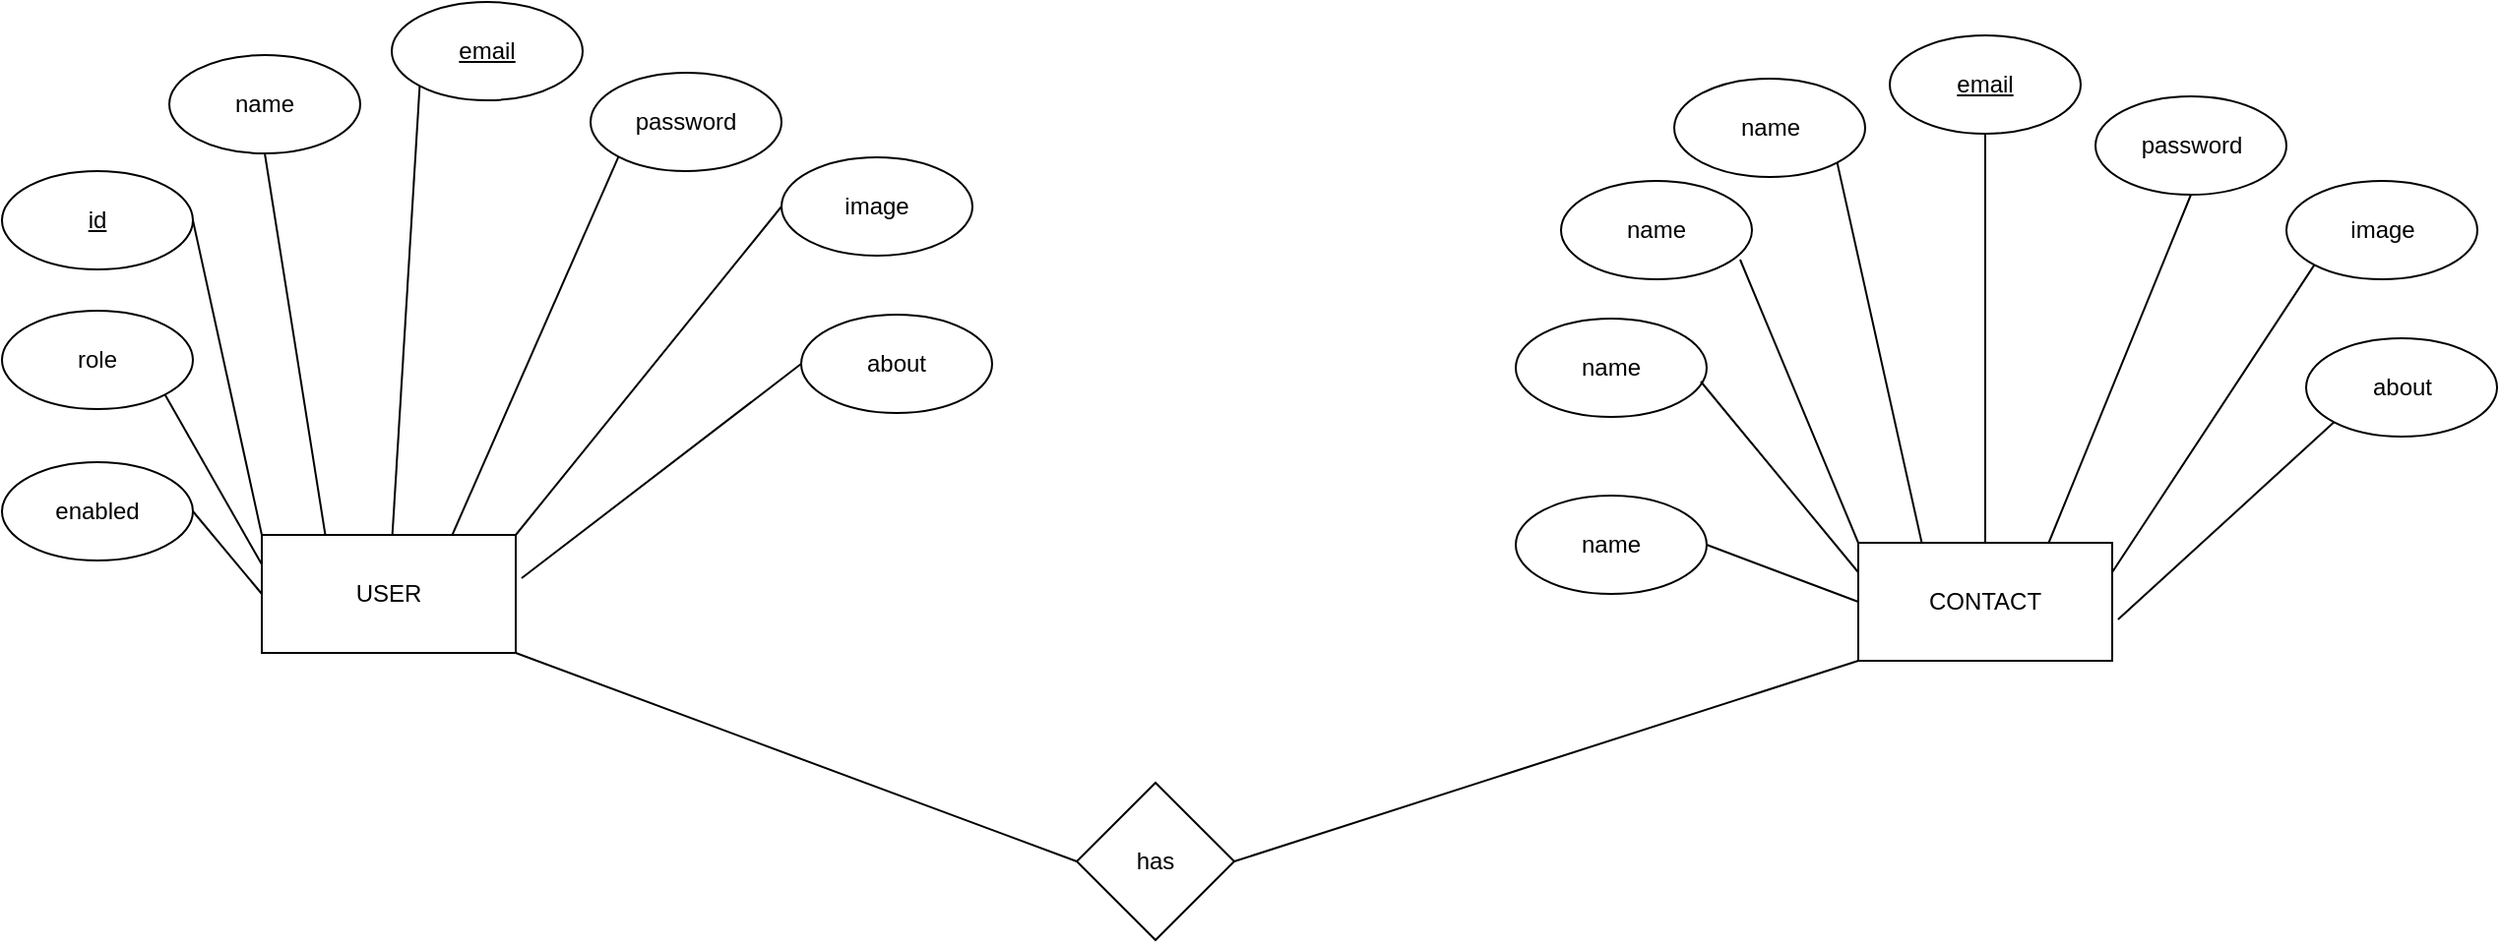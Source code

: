 <mxfile version="24.4.10" type="github">
  <diagram name="Page-1" id="CZJfWLp7Vn_21RB5briY">
    <mxGraphModel dx="1710" dy="1214" grid="0" gridSize="10" guides="1" tooltips="1" connect="1" arrows="1" fold="1" page="0" pageScale="1" pageWidth="850" pageHeight="1100" math="0" shadow="0">
      <root>
        <mxCell id="0" />
        <mxCell id="1" parent="0" />
        <mxCell id="FoVI2v6Gcr4UHotvX5UR-1" value="USER" style="rounded=0;whiteSpace=wrap;html=1;" vertex="1" parent="1">
          <mxGeometry x="-23" y="171" width="129" height="60" as="geometry" />
        </mxCell>
        <mxCell id="FoVI2v6Gcr4UHotvX5UR-2" value="CONTACT" style="rounded=0;whiteSpace=wrap;html=1;" vertex="1" parent="1">
          <mxGeometry x="788" y="175" width="129" height="60" as="geometry" />
        </mxCell>
        <mxCell id="FoVI2v6Gcr4UHotvX5UR-3" value="&lt;u&gt;id&lt;/u&gt;" style="ellipse;whiteSpace=wrap;html=1;" vertex="1" parent="1">
          <mxGeometry x="-155" y="-14" width="97" height="50" as="geometry" />
        </mxCell>
        <mxCell id="FoVI2v6Gcr4UHotvX5UR-5" value="name" style="ellipse;whiteSpace=wrap;html=1;" vertex="1" parent="1">
          <mxGeometry x="-70" y="-73" width="97" height="50" as="geometry" />
        </mxCell>
        <mxCell id="FoVI2v6Gcr4UHotvX5UR-6" value="&lt;u&gt;email&lt;/u&gt;" style="ellipse;whiteSpace=wrap;html=1;" vertex="1" parent="1">
          <mxGeometry x="43" y="-100" width="97" height="50" as="geometry" />
        </mxCell>
        <mxCell id="FoVI2v6Gcr4UHotvX5UR-7" value="password" style="ellipse;whiteSpace=wrap;html=1;" vertex="1" parent="1">
          <mxGeometry x="144" y="-64" width="97" height="50" as="geometry" />
        </mxCell>
        <mxCell id="FoVI2v6Gcr4UHotvX5UR-9" value="image" style="ellipse;whiteSpace=wrap;html=1;" vertex="1" parent="1">
          <mxGeometry x="241" y="-21" width="97" height="50" as="geometry" />
        </mxCell>
        <mxCell id="FoVI2v6Gcr4UHotvX5UR-10" value="about" style="ellipse;whiteSpace=wrap;html=1;" vertex="1" parent="1">
          <mxGeometry x="251" y="59" width="97" height="50" as="geometry" />
        </mxCell>
        <mxCell id="FoVI2v6Gcr4UHotvX5UR-11" value="role" style="ellipse;whiteSpace=wrap;html=1;" vertex="1" parent="1">
          <mxGeometry x="-155" y="57" width="97" height="50" as="geometry" />
        </mxCell>
        <mxCell id="FoVI2v6Gcr4UHotvX5UR-12" value="enabled" style="ellipse;whiteSpace=wrap;html=1;" vertex="1" parent="1">
          <mxGeometry x="-155" y="134" width="97" height="50" as="geometry" />
        </mxCell>
        <mxCell id="FoVI2v6Gcr4UHotvX5UR-13" value="" style="endArrow=none;html=1;rounded=0;fontSize=12;startSize=8;endSize=8;curved=1;entryX=0.5;entryY=1;entryDx=0;entryDy=0;exitX=0.25;exitY=0;exitDx=0;exitDy=0;" edge="1" parent="1" source="FoVI2v6Gcr4UHotvX5UR-1" target="FoVI2v6Gcr4UHotvX5UR-5">
          <mxGeometry width="50" height="50" relative="1" as="geometry">
            <mxPoint x="175" y="225" as="sourcePoint" />
            <mxPoint x="225" y="175" as="targetPoint" />
          </mxGeometry>
        </mxCell>
        <mxCell id="FoVI2v6Gcr4UHotvX5UR-15" value="" style="endArrow=none;html=1;rounded=0;fontSize=12;startSize=8;endSize=8;curved=1;entryX=1;entryY=0.5;entryDx=0;entryDy=0;exitX=0;exitY=0.5;exitDx=0;exitDy=0;" edge="1" parent="1" source="FoVI2v6Gcr4UHotvX5UR-1" target="FoVI2v6Gcr4UHotvX5UR-12">
          <mxGeometry width="50" height="50" relative="1" as="geometry">
            <mxPoint x="-28" y="350" as="sourcePoint" />
            <mxPoint x="-58" y="156" as="targetPoint" />
          </mxGeometry>
        </mxCell>
        <mxCell id="FoVI2v6Gcr4UHotvX5UR-16" value="" style="endArrow=none;html=1;rounded=0;fontSize=12;startSize=8;endSize=8;curved=1;entryX=1;entryY=1;entryDx=0;entryDy=0;exitX=0;exitY=0.25;exitDx=0;exitDy=0;" edge="1" parent="1" source="FoVI2v6Gcr4UHotvX5UR-1" target="FoVI2v6Gcr4UHotvX5UR-11">
          <mxGeometry width="50" height="50" relative="1" as="geometry">
            <mxPoint x="29" y="191" as="sourcePoint" />
            <mxPoint x="-1" y="-3" as="targetPoint" />
          </mxGeometry>
        </mxCell>
        <mxCell id="FoVI2v6Gcr4UHotvX5UR-17" value="" style="endArrow=none;html=1;rounded=0;fontSize=12;startSize=8;endSize=8;curved=1;entryX=0;entryY=1;entryDx=0;entryDy=0;" edge="1" parent="1" source="FoVI2v6Gcr4UHotvX5UR-1" target="FoVI2v6Gcr4UHotvX5UR-6">
          <mxGeometry width="50" height="50" relative="1" as="geometry">
            <mxPoint x="97" y="149" as="sourcePoint" />
            <mxPoint x="67" y="-45" as="targetPoint" />
          </mxGeometry>
        </mxCell>
        <mxCell id="FoVI2v6Gcr4UHotvX5UR-18" value="" style="endArrow=none;html=1;rounded=0;fontSize=12;startSize=8;endSize=8;curved=1;entryX=0;entryY=0.5;entryDx=0;entryDy=0;exitX=1;exitY=0;exitDx=0;exitDy=0;" edge="1" parent="1" source="FoVI2v6Gcr4UHotvX5UR-1" target="FoVI2v6Gcr4UHotvX5UR-9">
          <mxGeometry width="50" height="50" relative="1" as="geometry">
            <mxPoint x="49" y="211" as="sourcePoint" />
            <mxPoint x="19" y="17" as="targetPoint" />
          </mxGeometry>
        </mxCell>
        <mxCell id="FoVI2v6Gcr4UHotvX5UR-19" value="" style="endArrow=none;html=1;rounded=0;fontSize=12;startSize=8;endSize=8;curved=1;entryX=0;entryY=1;entryDx=0;entryDy=0;exitX=0.75;exitY=0;exitDx=0;exitDy=0;" edge="1" parent="1" source="FoVI2v6Gcr4UHotvX5UR-1" target="FoVI2v6Gcr4UHotvX5UR-7">
          <mxGeometry width="50" height="50" relative="1" as="geometry">
            <mxPoint x="77" y="163" as="sourcePoint" />
            <mxPoint x="29" y="27" as="targetPoint" />
          </mxGeometry>
        </mxCell>
        <mxCell id="FoVI2v6Gcr4UHotvX5UR-20" value="" style="endArrow=none;html=1;rounded=0;fontSize=12;startSize=8;endSize=8;curved=1;entryX=1;entryY=0.5;entryDx=0;entryDy=0;exitX=0;exitY=0;exitDx=0;exitDy=0;" edge="1" parent="1" source="FoVI2v6Gcr4UHotvX5UR-1" target="FoVI2v6Gcr4UHotvX5UR-3">
          <mxGeometry width="50" height="50" relative="1" as="geometry">
            <mxPoint x="-30" y="210" as="sourcePoint" />
            <mxPoint x="-60" y="16" as="targetPoint" />
          </mxGeometry>
        </mxCell>
        <mxCell id="FoVI2v6Gcr4UHotvX5UR-21" style="edgeStyle=none;curved=1;rounded=0;orthogonalLoop=1;jettySize=auto;html=1;entryX=0;entryY=0;entryDx=0;entryDy=0;fontSize=12;startSize=8;endSize=8;" edge="1" parent="1" source="FoVI2v6Gcr4UHotvX5UR-1" target="FoVI2v6Gcr4UHotvX5UR-1">
          <mxGeometry relative="1" as="geometry" />
        </mxCell>
        <mxCell id="FoVI2v6Gcr4UHotvX5UR-23" value="" style="endArrow=none;html=1;rounded=0;fontSize=12;startSize=8;endSize=8;curved=1;entryX=0;entryY=0.5;entryDx=0;entryDy=0;exitX=1.023;exitY=0.367;exitDx=0;exitDy=0;exitPerimeter=0;" edge="1" parent="1" source="FoVI2v6Gcr4UHotvX5UR-1" target="FoVI2v6Gcr4UHotvX5UR-10">
          <mxGeometry width="50" height="50" relative="1" as="geometry">
            <mxPoint x="163" y="287" as="sourcePoint" />
            <mxPoint x="247" y="95" as="targetPoint" />
          </mxGeometry>
        </mxCell>
        <mxCell id="FoVI2v6Gcr4UHotvX5UR-28" value="name" style="ellipse;whiteSpace=wrap;html=1;" vertex="1" parent="1">
          <mxGeometry x="694.5" y="-61" width="97" height="50" as="geometry" />
        </mxCell>
        <mxCell id="FoVI2v6Gcr4UHotvX5UR-29" value="password" style="ellipse;whiteSpace=wrap;html=1;" vertex="1" parent="1">
          <mxGeometry x="908.5" y="-52" width="97" height="50" as="geometry" />
        </mxCell>
        <mxCell id="FoVI2v6Gcr4UHotvX5UR-30" value="image" style="ellipse;whiteSpace=wrap;html=1;" vertex="1" parent="1">
          <mxGeometry x="1005.5" y="-9" width="97" height="50" as="geometry" />
        </mxCell>
        <mxCell id="FoVI2v6Gcr4UHotvX5UR-31" value="about" style="ellipse;whiteSpace=wrap;html=1;" vertex="1" parent="1">
          <mxGeometry x="1015.5" y="71" width="97" height="50" as="geometry" />
        </mxCell>
        <mxCell id="FoVI2v6Gcr4UHotvX5UR-32" value="&lt;u&gt;email&lt;/u&gt;" style="ellipse;whiteSpace=wrap;html=1;" vertex="1" parent="1">
          <mxGeometry x="804" y="-83" width="97" height="50" as="geometry" />
        </mxCell>
        <mxCell id="FoVI2v6Gcr4UHotvX5UR-33" value="name" style="ellipse;whiteSpace=wrap;html=1;" vertex="1" parent="1">
          <mxGeometry x="614" y="61" width="97" height="50" as="geometry" />
        </mxCell>
        <mxCell id="FoVI2v6Gcr4UHotvX5UR-34" value="name" style="ellipse;whiteSpace=wrap;html=1;" vertex="1" parent="1">
          <mxGeometry x="637" y="-9" width="97" height="50" as="geometry" />
        </mxCell>
        <mxCell id="FoVI2v6Gcr4UHotvX5UR-35" value="name" style="ellipse;whiteSpace=wrap;html=1;" vertex="1" parent="1">
          <mxGeometry x="614" y="151" width="97" height="50" as="geometry" />
        </mxCell>
        <mxCell id="FoVI2v6Gcr4UHotvX5UR-36" value="" style="endArrow=none;html=1;rounded=0;fontSize=12;startSize=8;endSize=8;curved=1;entryX=0;entryY=1;entryDx=0;entryDy=0;exitX=1.023;exitY=0.65;exitDx=0;exitDy=0;exitPerimeter=0;" edge="1" parent="1" source="FoVI2v6Gcr4UHotvX5UR-2" target="FoVI2v6Gcr4UHotvX5UR-31">
          <mxGeometry width="50" height="50" relative="1" as="geometry">
            <mxPoint x="923" y="209" as="sourcePoint" />
            <mxPoint x="1050.5" y="117" as="targetPoint" />
          </mxGeometry>
        </mxCell>
        <mxCell id="FoVI2v6Gcr4UHotvX5UR-37" value="" style="endArrow=none;html=1;rounded=0;fontSize=12;startSize=8;endSize=8;curved=1;entryX=0;entryY=1;entryDx=0;entryDy=0;exitX=1;exitY=0.25;exitDx=0;exitDy=0;" edge="1" parent="1" source="FoVI2v6Gcr4UHotvX5UR-2" target="FoVI2v6Gcr4UHotvX5UR-30">
          <mxGeometry width="50" height="50" relative="1" as="geometry">
            <mxPoint x="919" y="185" as="sourcePoint" />
            <mxPoint x="1023" y="36" as="targetPoint" />
          </mxGeometry>
        </mxCell>
        <mxCell id="FoVI2v6Gcr4UHotvX5UR-38" value="" style="endArrow=none;html=1;rounded=0;fontSize=12;startSize=8;endSize=8;curved=1;entryX=0.5;entryY=1;entryDx=0;entryDy=0;exitX=0.75;exitY=0;exitDx=0;exitDy=0;" edge="1" parent="1" source="FoVI2v6Gcr4UHotvX5UR-2" target="FoVI2v6Gcr4UHotvX5UR-29">
          <mxGeometry width="50" height="50" relative="1" as="geometry">
            <mxPoint x="828" y="98" as="sourcePoint" />
            <mxPoint x="938" y="-2" as="targetPoint" />
          </mxGeometry>
        </mxCell>
        <mxCell id="FoVI2v6Gcr4UHotvX5UR-39" value="" style="endArrow=none;html=1;rounded=0;fontSize=12;startSize=8;endSize=8;curved=1;entryX=0.5;entryY=1;entryDx=0;entryDy=0;" edge="1" parent="1" source="FoVI2v6Gcr4UHotvX5UR-2" target="FoVI2v6Gcr4UHotvX5UR-32">
          <mxGeometry width="50" height="50" relative="1" as="geometry">
            <mxPoint x="950" y="244" as="sourcePoint" />
            <mxPoint x="1060" y="144" as="targetPoint" />
          </mxGeometry>
        </mxCell>
        <mxCell id="FoVI2v6Gcr4UHotvX5UR-40" value="" style="endArrow=none;html=1;rounded=0;fontSize=12;startSize=8;endSize=8;curved=1;entryX=1;entryY=1;entryDx=0;entryDy=0;exitX=0.25;exitY=0;exitDx=0;exitDy=0;" edge="1" parent="1" source="FoVI2v6Gcr4UHotvX5UR-2" target="FoVI2v6Gcr4UHotvX5UR-28">
          <mxGeometry width="50" height="50" relative="1" as="geometry">
            <mxPoint x="960" y="254" as="sourcePoint" />
            <mxPoint x="1070" y="154" as="targetPoint" />
          </mxGeometry>
        </mxCell>
        <mxCell id="FoVI2v6Gcr4UHotvX5UR-41" value="" style="endArrow=none;html=1;rounded=0;fontSize=12;startSize=8;endSize=8;curved=1;entryX=0.938;entryY=0.8;entryDx=0;entryDy=0;entryPerimeter=0;exitX=0;exitY=0;exitDx=0;exitDy=0;" edge="1" parent="1" source="FoVI2v6Gcr4UHotvX5UR-2" target="FoVI2v6Gcr4UHotvX5UR-34">
          <mxGeometry width="50" height="50" relative="1" as="geometry">
            <mxPoint x="970" y="264" as="sourcePoint" />
            <mxPoint x="738" y="55" as="targetPoint" />
          </mxGeometry>
        </mxCell>
        <mxCell id="FoVI2v6Gcr4UHotvX5UR-42" value="" style="endArrow=none;html=1;rounded=0;fontSize=12;startSize=8;endSize=8;curved=1;entryX=0.969;entryY=0.64;entryDx=0;entryDy=0;exitX=0;exitY=0.25;exitDx=0;exitDy=0;entryPerimeter=0;" edge="1" parent="1" source="FoVI2v6Gcr4UHotvX5UR-2" target="FoVI2v6Gcr4UHotvX5UR-33">
          <mxGeometry width="50" height="50" relative="1" as="geometry">
            <mxPoint x="980" y="274" as="sourcePoint" />
            <mxPoint x="1090" y="174" as="targetPoint" />
          </mxGeometry>
        </mxCell>
        <mxCell id="FoVI2v6Gcr4UHotvX5UR-43" value="" style="endArrow=none;html=1;rounded=0;fontSize=12;startSize=8;endSize=8;curved=1;entryX=1;entryY=0.5;entryDx=0;entryDy=0;exitX=0;exitY=0.5;exitDx=0;exitDy=0;" edge="1" parent="1" source="FoVI2v6Gcr4UHotvX5UR-2" target="FoVI2v6Gcr4UHotvX5UR-35">
          <mxGeometry width="50" height="50" relative="1" as="geometry">
            <mxPoint x="783" y="208" as="sourcePoint" />
            <mxPoint x="1100" y="184" as="targetPoint" />
          </mxGeometry>
        </mxCell>
        <mxCell id="FoVI2v6Gcr4UHotvX5UR-44" value="has" style="rhombus;whiteSpace=wrap;html=1;" vertex="1" parent="1">
          <mxGeometry x="391" y="297" width="80" height="80" as="geometry" />
        </mxCell>
        <mxCell id="FoVI2v6Gcr4UHotvX5UR-46" value="" style="endArrow=none;html=1;rounded=0;fontSize=12;startSize=8;endSize=8;curved=1;entryX=1;entryY=0.5;entryDx=0;entryDy=0;exitX=0;exitY=1;exitDx=0;exitDy=0;" edge="1" parent="1" source="FoVI2v6Gcr4UHotvX5UR-2" target="FoVI2v6Gcr4UHotvX5UR-44">
          <mxGeometry width="50" height="50" relative="1" as="geometry">
            <mxPoint x="808" y="225" as="sourcePoint" />
            <mxPoint x="731" y="196" as="targetPoint" />
          </mxGeometry>
        </mxCell>
        <mxCell id="FoVI2v6Gcr4UHotvX5UR-47" value="" style="endArrow=none;html=1;rounded=0;fontSize=12;startSize=8;endSize=8;curved=1;entryX=0;entryY=0.5;entryDx=0;entryDy=0;exitX=1;exitY=1;exitDx=0;exitDy=0;" edge="1" parent="1" source="FoVI2v6Gcr4UHotvX5UR-1" target="FoVI2v6Gcr4UHotvX5UR-44">
          <mxGeometry width="50" height="50" relative="1" as="geometry">
            <mxPoint x="119" y="203" as="sourcePoint" />
            <mxPoint x="261" y="94" as="targetPoint" />
          </mxGeometry>
        </mxCell>
      </root>
    </mxGraphModel>
  </diagram>
</mxfile>
